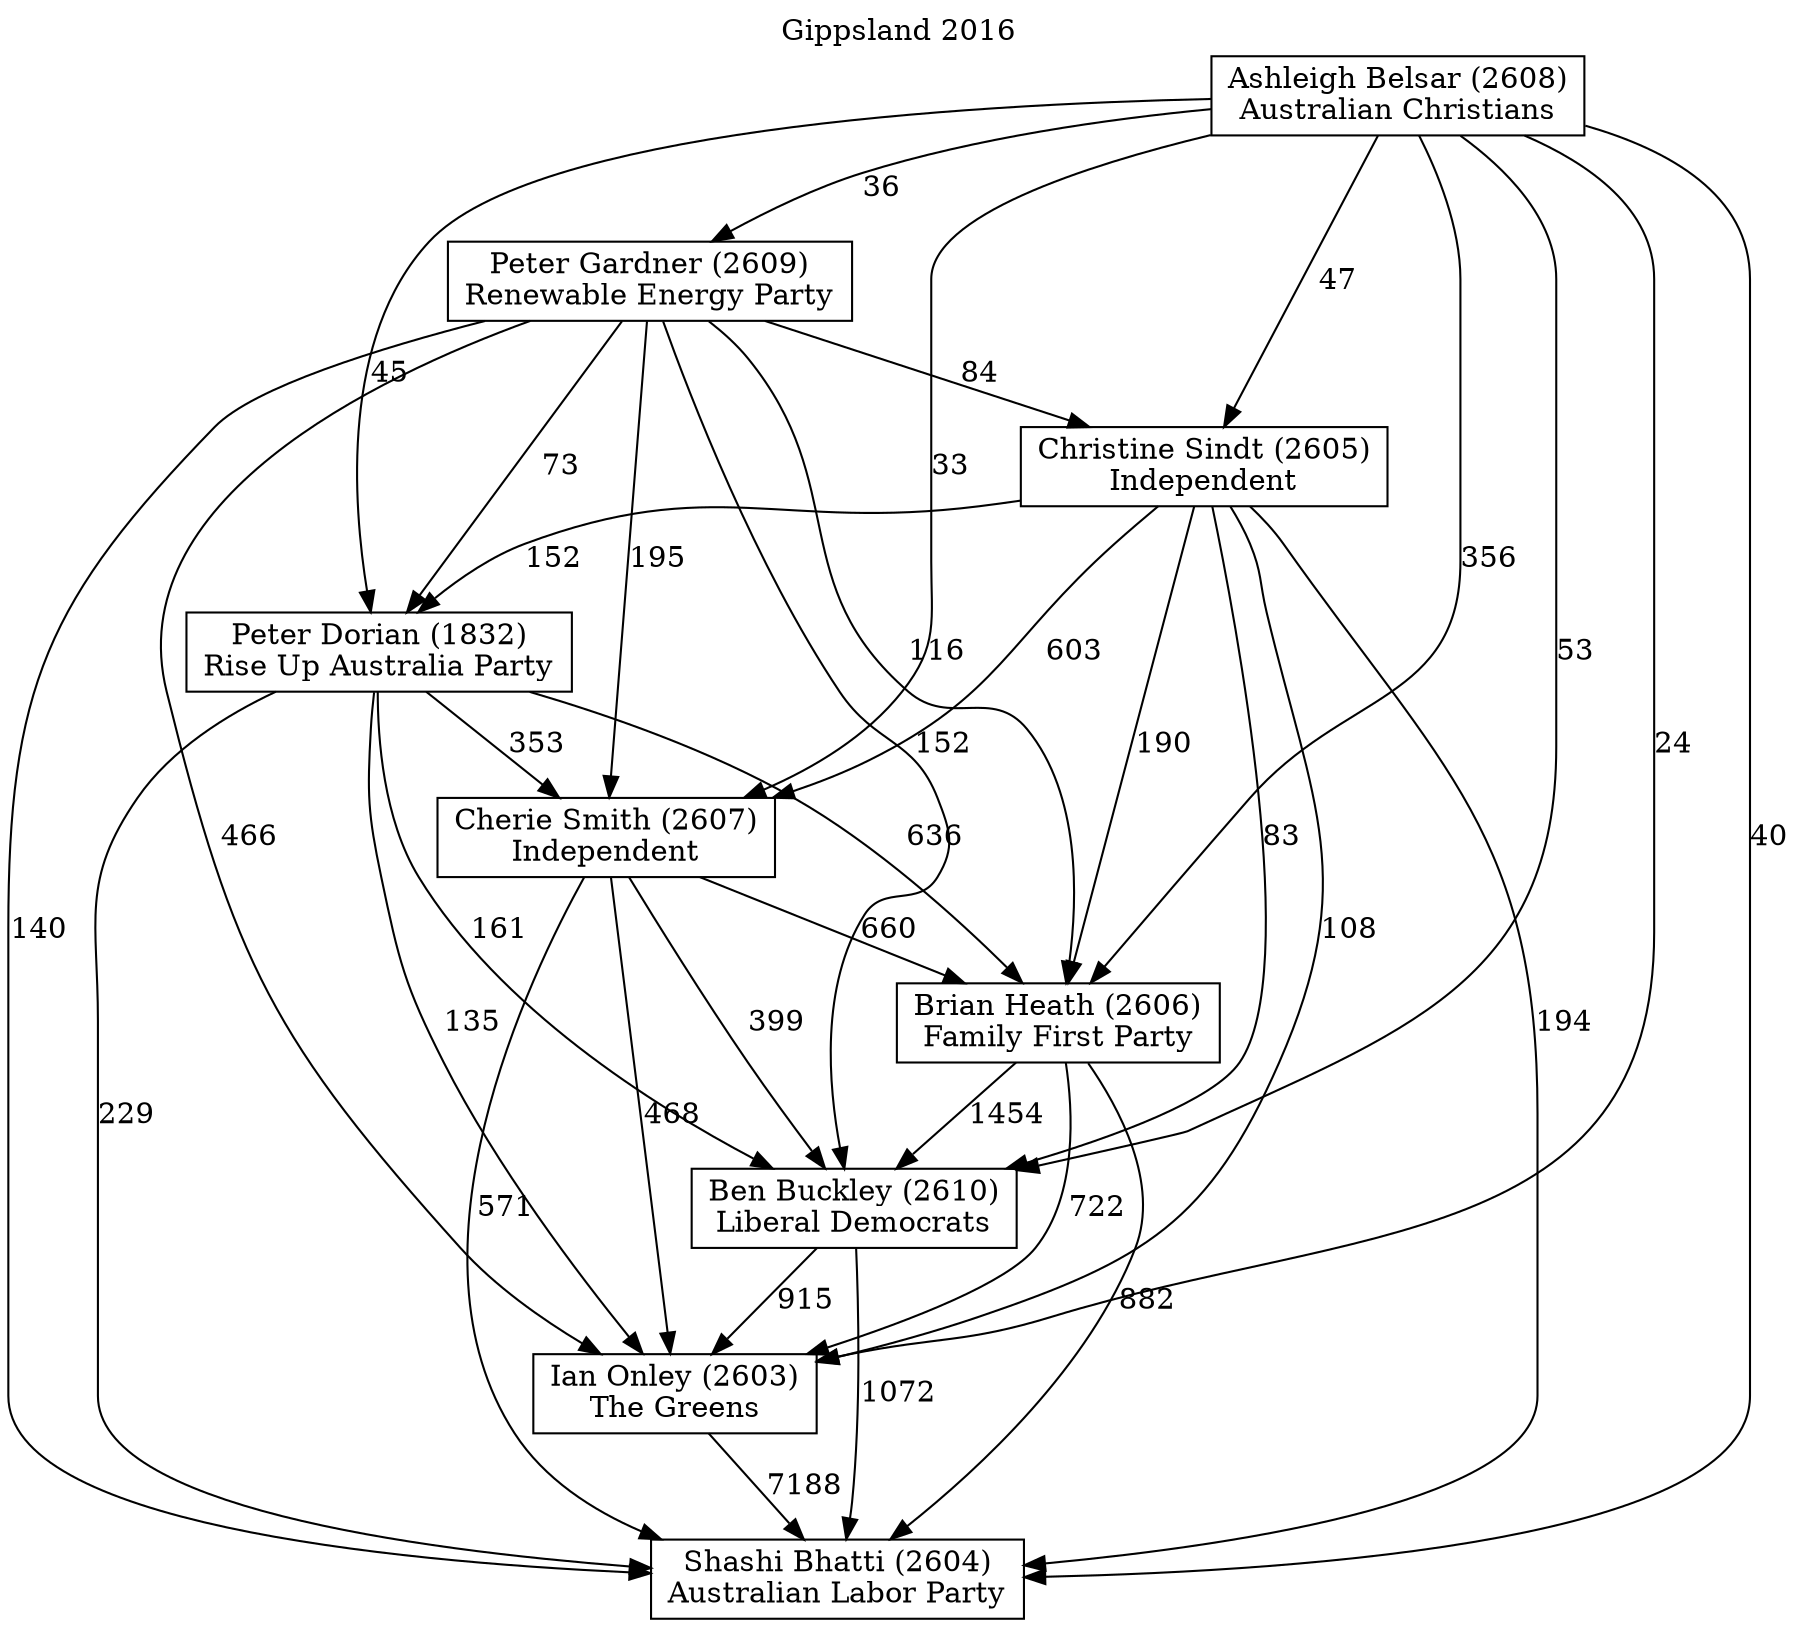 // House preference flow
digraph "Shashi Bhatti (2604)_Gippsland_2016" {
	graph [label="Gippsland 2016" labelloc=t mclimit=10]
	node [shape=box]
	"Shashi Bhatti (2604)" [label="Shashi Bhatti (2604)
Australian Labor Party"]
	"Ian Onley (2603)" [label="Ian Onley (2603)
The Greens"]
	"Ben Buckley (2610)" [label="Ben Buckley (2610)
Liberal Democrats"]
	"Brian Heath (2606)" [label="Brian Heath (2606)
Family First Party"]
	"Cherie Smith (2607)" [label="Cherie Smith (2607)
Independent"]
	"Peter Dorian (1832)" [label="Peter Dorian (1832)
Rise Up Australia Party"]
	"Christine Sindt (2605)" [label="Christine Sindt (2605)
Independent"]
	"Peter Gardner (2609)" [label="Peter Gardner (2609)
Renewable Energy Party"]
	"Ashleigh Belsar (2608)" [label="Ashleigh Belsar (2608)
Australian Christians"]
	"Ian Onley (2603)" -> "Shashi Bhatti (2604)" [label=7188]
	"Ben Buckley (2610)" -> "Ian Onley (2603)" [label=915]
	"Brian Heath (2606)" -> "Ben Buckley (2610)" [label=1454]
	"Cherie Smith (2607)" -> "Brian Heath (2606)" [label=660]
	"Peter Dorian (1832)" -> "Cherie Smith (2607)" [label=353]
	"Christine Sindt (2605)" -> "Peter Dorian (1832)" [label=152]
	"Peter Gardner (2609)" -> "Christine Sindt (2605)" [label=84]
	"Ashleigh Belsar (2608)" -> "Peter Gardner (2609)" [label=36]
	"Ben Buckley (2610)" -> "Shashi Bhatti (2604)" [label=1072]
	"Brian Heath (2606)" -> "Shashi Bhatti (2604)" [label=882]
	"Cherie Smith (2607)" -> "Shashi Bhatti (2604)" [label=571]
	"Peter Dorian (1832)" -> "Shashi Bhatti (2604)" [label=229]
	"Christine Sindt (2605)" -> "Shashi Bhatti (2604)" [label=194]
	"Peter Gardner (2609)" -> "Shashi Bhatti (2604)" [label=140]
	"Ashleigh Belsar (2608)" -> "Shashi Bhatti (2604)" [label=40]
	"Ashleigh Belsar (2608)" -> "Christine Sindt (2605)" [label=47]
	"Peter Gardner (2609)" -> "Peter Dorian (1832)" [label=73]
	"Ashleigh Belsar (2608)" -> "Peter Dorian (1832)" [label=45]
	"Christine Sindt (2605)" -> "Cherie Smith (2607)" [label=603]
	"Peter Gardner (2609)" -> "Cherie Smith (2607)" [label=195]
	"Ashleigh Belsar (2608)" -> "Cherie Smith (2607)" [label=33]
	"Peter Dorian (1832)" -> "Brian Heath (2606)" [label=636]
	"Christine Sindt (2605)" -> "Brian Heath (2606)" [label=190]
	"Peter Gardner (2609)" -> "Brian Heath (2606)" [label=116]
	"Ashleigh Belsar (2608)" -> "Brian Heath (2606)" [label=356]
	"Cherie Smith (2607)" -> "Ben Buckley (2610)" [label=399]
	"Peter Dorian (1832)" -> "Ben Buckley (2610)" [label=161]
	"Christine Sindt (2605)" -> "Ben Buckley (2610)" [label=83]
	"Peter Gardner (2609)" -> "Ben Buckley (2610)" [label=152]
	"Ashleigh Belsar (2608)" -> "Ben Buckley (2610)" [label=53]
	"Brian Heath (2606)" -> "Ian Onley (2603)" [label=722]
	"Cherie Smith (2607)" -> "Ian Onley (2603)" [label=468]
	"Peter Dorian (1832)" -> "Ian Onley (2603)" [label=135]
	"Christine Sindt (2605)" -> "Ian Onley (2603)" [label=108]
	"Peter Gardner (2609)" -> "Ian Onley (2603)" [label=466]
	"Ashleigh Belsar (2608)" -> "Ian Onley (2603)" [label=24]
}
